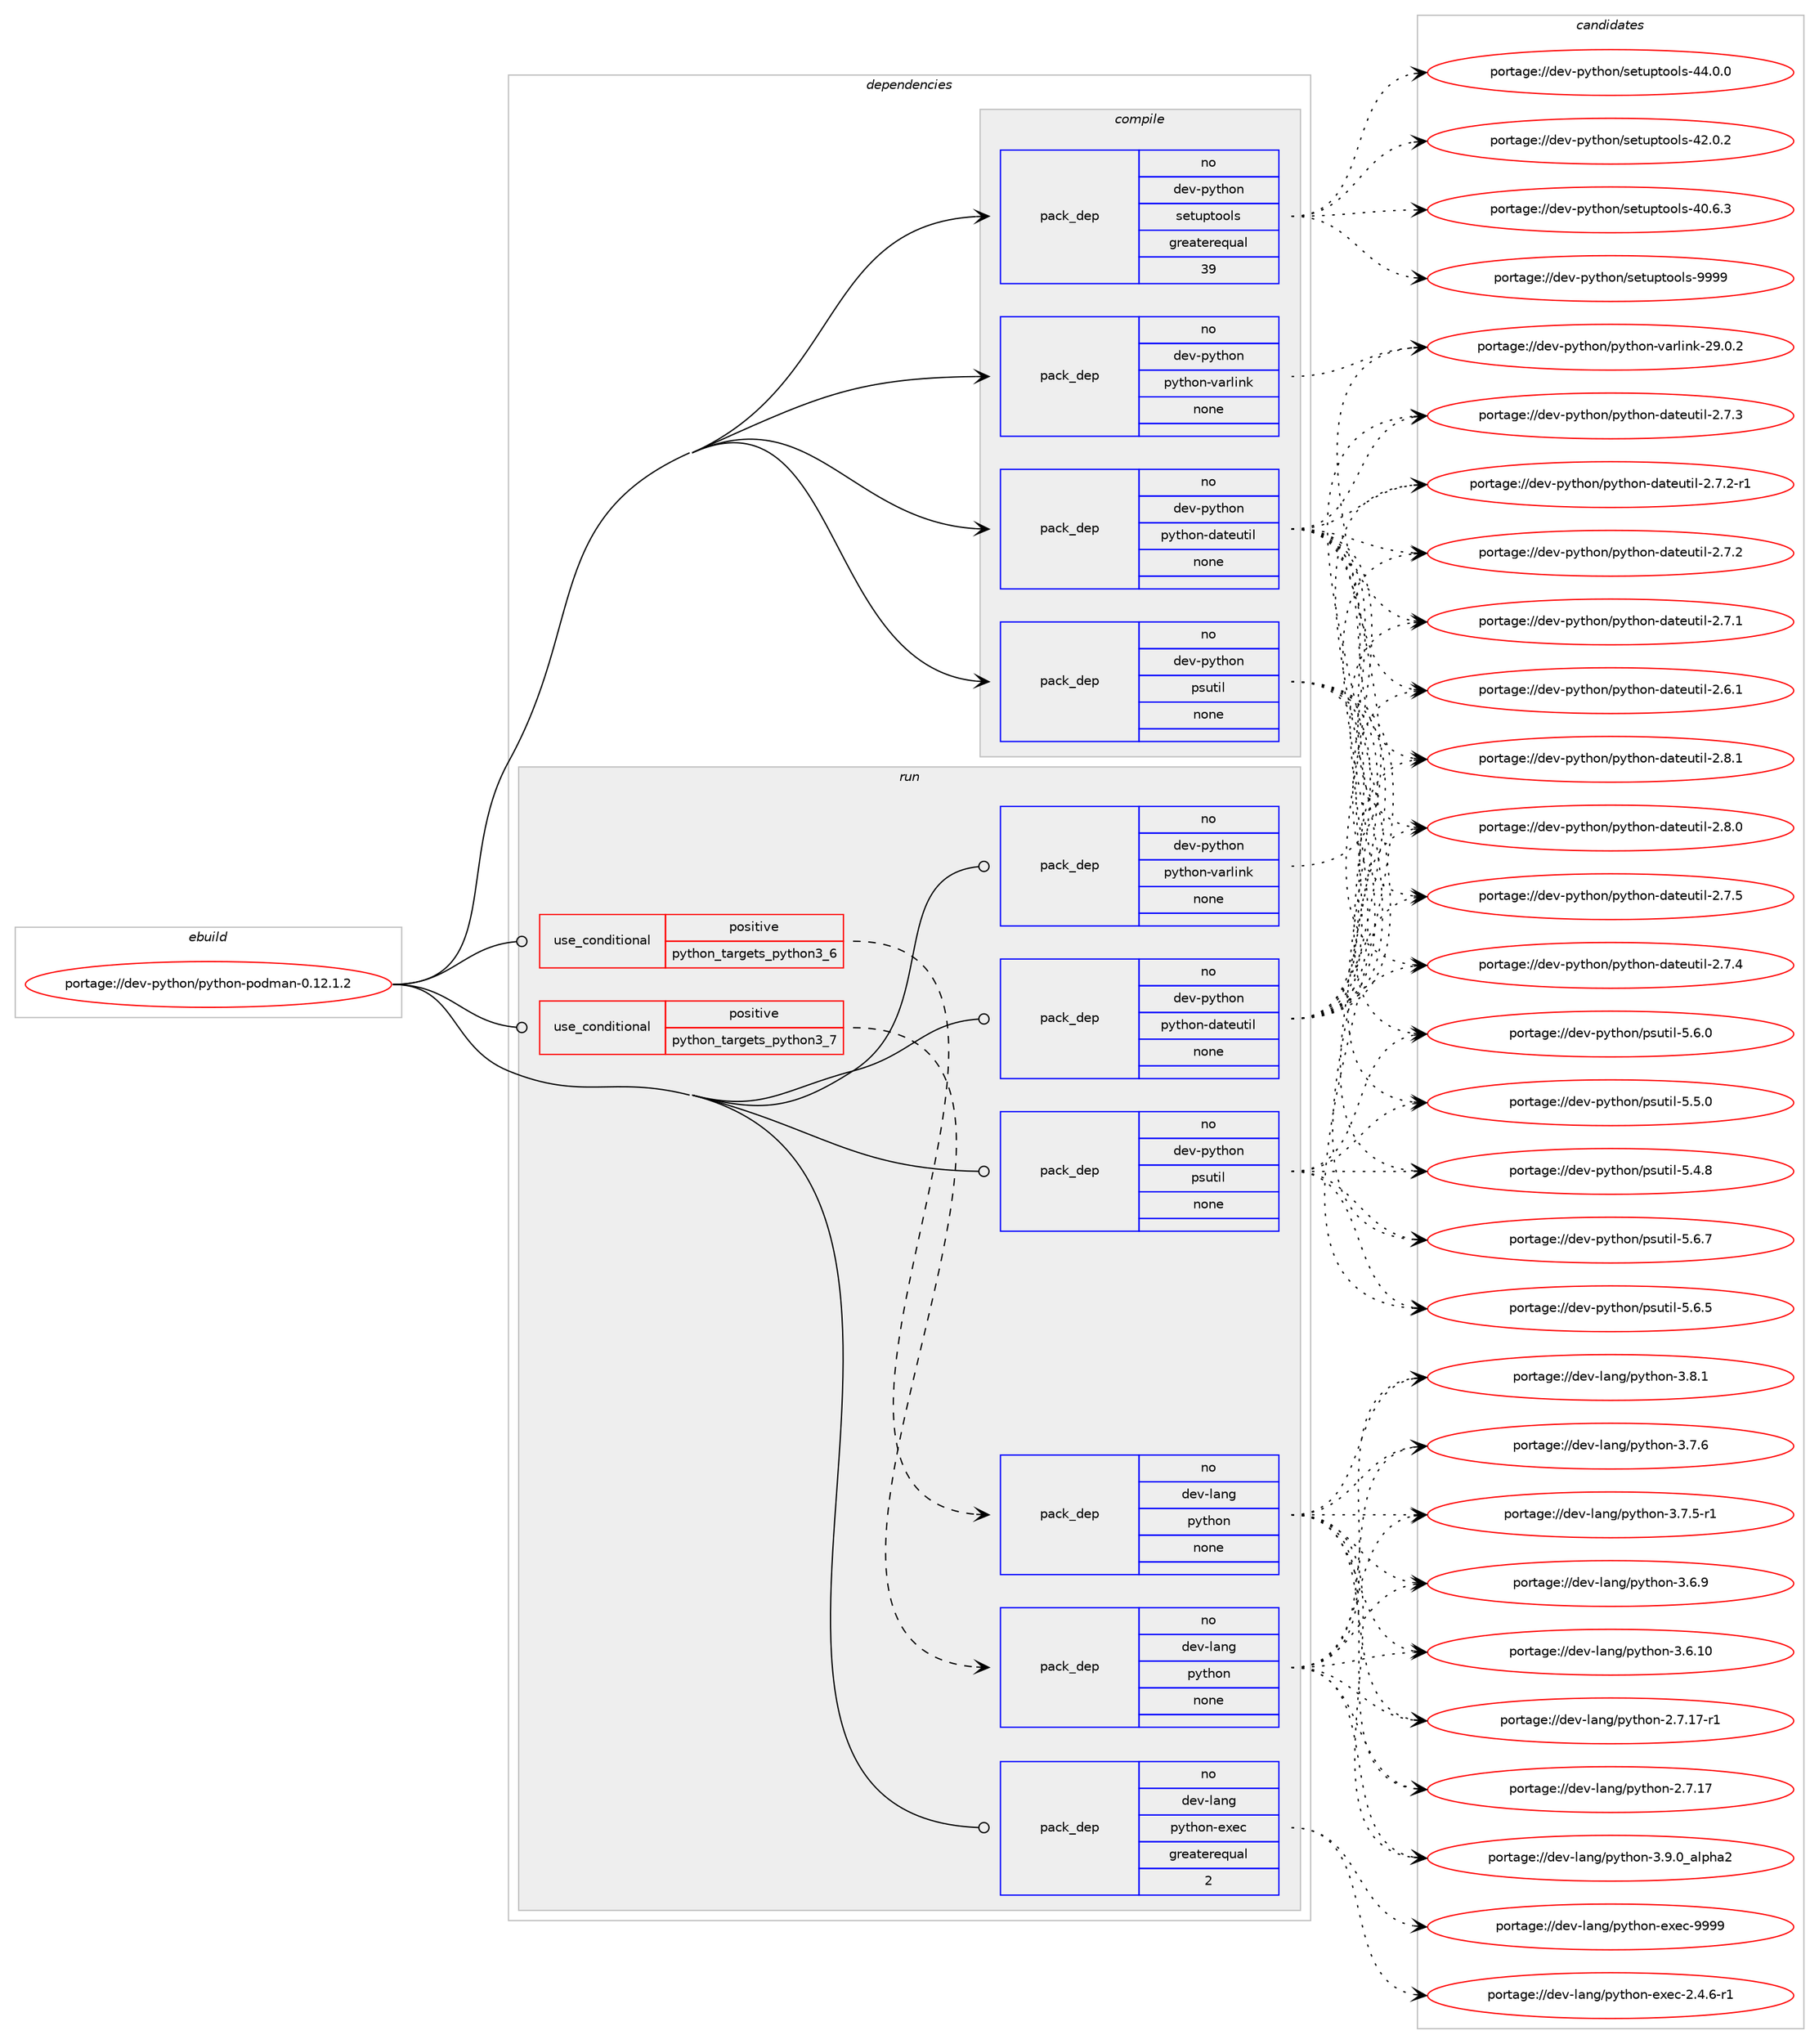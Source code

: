 digraph prolog {

# *************
# Graph options
# *************

newrank=true;
concentrate=true;
compound=true;
graph [rankdir=LR,fontname=Helvetica,fontsize=10,ranksep=1.5];#, ranksep=2.5, nodesep=0.2];
edge  [arrowhead=vee];
node  [fontname=Helvetica,fontsize=10];

# **********
# The ebuild
# **********

subgraph cluster_leftcol {
color=gray;
label=<<i>ebuild</i>>;
id [label="portage://dev-python/python-podman-0.12.1.2", color=red, width=4, href="../dev-python/python-podman-0.12.1.2.svg"];
}

# ****************
# The dependencies
# ****************

subgraph cluster_midcol {
color=gray;
label=<<i>dependencies</i>>;
subgraph cluster_compile {
fillcolor="#eeeeee";
style=filled;
label=<<i>compile</i>>;
subgraph pack318650 {
dependency431141 [label=<<TABLE BORDER="0" CELLBORDER="1" CELLSPACING="0" CELLPADDING="4" WIDTH="220"><TR><TD ROWSPAN="6" CELLPADDING="30">pack_dep</TD></TR><TR><TD WIDTH="110">no</TD></TR><TR><TD>dev-python</TD></TR><TR><TD>psutil</TD></TR><TR><TD>none</TD></TR><TR><TD></TD></TR></TABLE>>, shape=none, color=blue];
}
id:e -> dependency431141:w [weight=20,style="solid",arrowhead="vee"];
subgraph pack318651 {
dependency431142 [label=<<TABLE BORDER="0" CELLBORDER="1" CELLSPACING="0" CELLPADDING="4" WIDTH="220"><TR><TD ROWSPAN="6" CELLPADDING="30">pack_dep</TD></TR><TR><TD WIDTH="110">no</TD></TR><TR><TD>dev-python</TD></TR><TR><TD>python-dateutil</TD></TR><TR><TD>none</TD></TR><TR><TD></TD></TR></TABLE>>, shape=none, color=blue];
}
id:e -> dependency431142:w [weight=20,style="solid",arrowhead="vee"];
subgraph pack318652 {
dependency431143 [label=<<TABLE BORDER="0" CELLBORDER="1" CELLSPACING="0" CELLPADDING="4" WIDTH="220"><TR><TD ROWSPAN="6" CELLPADDING="30">pack_dep</TD></TR><TR><TD WIDTH="110">no</TD></TR><TR><TD>dev-python</TD></TR><TR><TD>python-varlink</TD></TR><TR><TD>none</TD></TR><TR><TD></TD></TR></TABLE>>, shape=none, color=blue];
}
id:e -> dependency431143:w [weight=20,style="solid",arrowhead="vee"];
subgraph pack318653 {
dependency431144 [label=<<TABLE BORDER="0" CELLBORDER="1" CELLSPACING="0" CELLPADDING="4" WIDTH="220"><TR><TD ROWSPAN="6" CELLPADDING="30">pack_dep</TD></TR><TR><TD WIDTH="110">no</TD></TR><TR><TD>dev-python</TD></TR><TR><TD>setuptools</TD></TR><TR><TD>greaterequal</TD></TR><TR><TD>39</TD></TR></TABLE>>, shape=none, color=blue];
}
id:e -> dependency431144:w [weight=20,style="solid",arrowhead="vee"];
}
subgraph cluster_compileandrun {
fillcolor="#eeeeee";
style=filled;
label=<<i>compile and run</i>>;
}
subgraph cluster_run {
fillcolor="#eeeeee";
style=filled;
label=<<i>run</i>>;
subgraph cond107576 {
dependency431145 [label=<<TABLE BORDER="0" CELLBORDER="1" CELLSPACING="0" CELLPADDING="4"><TR><TD ROWSPAN="3" CELLPADDING="10">use_conditional</TD></TR><TR><TD>positive</TD></TR><TR><TD>python_targets_python3_6</TD></TR></TABLE>>, shape=none, color=red];
subgraph pack318654 {
dependency431146 [label=<<TABLE BORDER="0" CELLBORDER="1" CELLSPACING="0" CELLPADDING="4" WIDTH="220"><TR><TD ROWSPAN="6" CELLPADDING="30">pack_dep</TD></TR><TR><TD WIDTH="110">no</TD></TR><TR><TD>dev-lang</TD></TR><TR><TD>python</TD></TR><TR><TD>none</TD></TR><TR><TD></TD></TR></TABLE>>, shape=none, color=blue];
}
dependency431145:e -> dependency431146:w [weight=20,style="dashed",arrowhead="vee"];
}
id:e -> dependency431145:w [weight=20,style="solid",arrowhead="odot"];
subgraph cond107577 {
dependency431147 [label=<<TABLE BORDER="0" CELLBORDER="1" CELLSPACING="0" CELLPADDING="4"><TR><TD ROWSPAN="3" CELLPADDING="10">use_conditional</TD></TR><TR><TD>positive</TD></TR><TR><TD>python_targets_python3_7</TD></TR></TABLE>>, shape=none, color=red];
subgraph pack318655 {
dependency431148 [label=<<TABLE BORDER="0" CELLBORDER="1" CELLSPACING="0" CELLPADDING="4" WIDTH="220"><TR><TD ROWSPAN="6" CELLPADDING="30">pack_dep</TD></TR><TR><TD WIDTH="110">no</TD></TR><TR><TD>dev-lang</TD></TR><TR><TD>python</TD></TR><TR><TD>none</TD></TR><TR><TD></TD></TR></TABLE>>, shape=none, color=blue];
}
dependency431147:e -> dependency431148:w [weight=20,style="dashed",arrowhead="vee"];
}
id:e -> dependency431147:w [weight=20,style="solid",arrowhead="odot"];
subgraph pack318656 {
dependency431149 [label=<<TABLE BORDER="0" CELLBORDER="1" CELLSPACING="0" CELLPADDING="4" WIDTH="220"><TR><TD ROWSPAN="6" CELLPADDING="30">pack_dep</TD></TR><TR><TD WIDTH="110">no</TD></TR><TR><TD>dev-lang</TD></TR><TR><TD>python-exec</TD></TR><TR><TD>greaterequal</TD></TR><TR><TD>2</TD></TR></TABLE>>, shape=none, color=blue];
}
id:e -> dependency431149:w [weight=20,style="solid",arrowhead="odot"];
subgraph pack318657 {
dependency431150 [label=<<TABLE BORDER="0" CELLBORDER="1" CELLSPACING="0" CELLPADDING="4" WIDTH="220"><TR><TD ROWSPAN="6" CELLPADDING="30">pack_dep</TD></TR><TR><TD WIDTH="110">no</TD></TR><TR><TD>dev-python</TD></TR><TR><TD>psutil</TD></TR><TR><TD>none</TD></TR><TR><TD></TD></TR></TABLE>>, shape=none, color=blue];
}
id:e -> dependency431150:w [weight=20,style="solid",arrowhead="odot"];
subgraph pack318658 {
dependency431151 [label=<<TABLE BORDER="0" CELLBORDER="1" CELLSPACING="0" CELLPADDING="4" WIDTH="220"><TR><TD ROWSPAN="6" CELLPADDING="30">pack_dep</TD></TR><TR><TD WIDTH="110">no</TD></TR><TR><TD>dev-python</TD></TR><TR><TD>python-dateutil</TD></TR><TR><TD>none</TD></TR><TR><TD></TD></TR></TABLE>>, shape=none, color=blue];
}
id:e -> dependency431151:w [weight=20,style="solid",arrowhead="odot"];
subgraph pack318659 {
dependency431152 [label=<<TABLE BORDER="0" CELLBORDER="1" CELLSPACING="0" CELLPADDING="4" WIDTH="220"><TR><TD ROWSPAN="6" CELLPADDING="30">pack_dep</TD></TR><TR><TD WIDTH="110">no</TD></TR><TR><TD>dev-python</TD></TR><TR><TD>python-varlink</TD></TR><TR><TD>none</TD></TR><TR><TD></TD></TR></TABLE>>, shape=none, color=blue];
}
id:e -> dependency431152:w [weight=20,style="solid",arrowhead="odot"];
}
}

# **************
# The candidates
# **************

subgraph cluster_choices {
rank=same;
color=gray;
label=<<i>candidates</i>>;

subgraph choice318650 {
color=black;
nodesep=1;
choice1001011184511212111610411111047112115117116105108455346544655 [label="portage://dev-python/psutil-5.6.7", color=red, width=4,href="../dev-python/psutil-5.6.7.svg"];
choice1001011184511212111610411111047112115117116105108455346544653 [label="portage://dev-python/psutil-5.6.5", color=red, width=4,href="../dev-python/psutil-5.6.5.svg"];
choice1001011184511212111610411111047112115117116105108455346544648 [label="portage://dev-python/psutil-5.6.0", color=red, width=4,href="../dev-python/psutil-5.6.0.svg"];
choice1001011184511212111610411111047112115117116105108455346534648 [label="portage://dev-python/psutil-5.5.0", color=red, width=4,href="../dev-python/psutil-5.5.0.svg"];
choice1001011184511212111610411111047112115117116105108455346524656 [label="portage://dev-python/psutil-5.4.8", color=red, width=4,href="../dev-python/psutil-5.4.8.svg"];
dependency431141:e -> choice1001011184511212111610411111047112115117116105108455346544655:w [style=dotted,weight="100"];
dependency431141:e -> choice1001011184511212111610411111047112115117116105108455346544653:w [style=dotted,weight="100"];
dependency431141:e -> choice1001011184511212111610411111047112115117116105108455346544648:w [style=dotted,weight="100"];
dependency431141:e -> choice1001011184511212111610411111047112115117116105108455346534648:w [style=dotted,weight="100"];
dependency431141:e -> choice1001011184511212111610411111047112115117116105108455346524656:w [style=dotted,weight="100"];
}
subgraph choice318651 {
color=black;
nodesep=1;
choice10010111845112121116104111110471121211161041111104510097116101117116105108455046564649 [label="portage://dev-python/python-dateutil-2.8.1", color=red, width=4,href="../dev-python/python-dateutil-2.8.1.svg"];
choice10010111845112121116104111110471121211161041111104510097116101117116105108455046564648 [label="portage://dev-python/python-dateutil-2.8.0", color=red, width=4,href="../dev-python/python-dateutil-2.8.0.svg"];
choice10010111845112121116104111110471121211161041111104510097116101117116105108455046554653 [label="portage://dev-python/python-dateutil-2.7.5", color=red, width=4,href="../dev-python/python-dateutil-2.7.5.svg"];
choice10010111845112121116104111110471121211161041111104510097116101117116105108455046554652 [label="portage://dev-python/python-dateutil-2.7.4", color=red, width=4,href="../dev-python/python-dateutil-2.7.4.svg"];
choice10010111845112121116104111110471121211161041111104510097116101117116105108455046554651 [label="portage://dev-python/python-dateutil-2.7.3", color=red, width=4,href="../dev-python/python-dateutil-2.7.3.svg"];
choice100101118451121211161041111104711212111610411111045100971161011171161051084550465546504511449 [label="portage://dev-python/python-dateutil-2.7.2-r1", color=red, width=4,href="../dev-python/python-dateutil-2.7.2-r1.svg"];
choice10010111845112121116104111110471121211161041111104510097116101117116105108455046554650 [label="portage://dev-python/python-dateutil-2.7.2", color=red, width=4,href="../dev-python/python-dateutil-2.7.2.svg"];
choice10010111845112121116104111110471121211161041111104510097116101117116105108455046554649 [label="portage://dev-python/python-dateutil-2.7.1", color=red, width=4,href="../dev-python/python-dateutil-2.7.1.svg"];
choice10010111845112121116104111110471121211161041111104510097116101117116105108455046544649 [label="portage://dev-python/python-dateutil-2.6.1", color=red, width=4,href="../dev-python/python-dateutil-2.6.1.svg"];
dependency431142:e -> choice10010111845112121116104111110471121211161041111104510097116101117116105108455046564649:w [style=dotted,weight="100"];
dependency431142:e -> choice10010111845112121116104111110471121211161041111104510097116101117116105108455046564648:w [style=dotted,weight="100"];
dependency431142:e -> choice10010111845112121116104111110471121211161041111104510097116101117116105108455046554653:w [style=dotted,weight="100"];
dependency431142:e -> choice10010111845112121116104111110471121211161041111104510097116101117116105108455046554652:w [style=dotted,weight="100"];
dependency431142:e -> choice10010111845112121116104111110471121211161041111104510097116101117116105108455046554651:w [style=dotted,weight="100"];
dependency431142:e -> choice100101118451121211161041111104711212111610411111045100971161011171161051084550465546504511449:w [style=dotted,weight="100"];
dependency431142:e -> choice10010111845112121116104111110471121211161041111104510097116101117116105108455046554650:w [style=dotted,weight="100"];
dependency431142:e -> choice10010111845112121116104111110471121211161041111104510097116101117116105108455046554649:w [style=dotted,weight="100"];
dependency431142:e -> choice10010111845112121116104111110471121211161041111104510097116101117116105108455046544649:w [style=dotted,weight="100"];
}
subgraph choice318652 {
color=black;
nodesep=1;
choice1001011184511212111610411111047112121116104111110451189711410810511010745505746484650 [label="portage://dev-python/python-varlink-29.0.2", color=red, width=4,href="../dev-python/python-varlink-29.0.2.svg"];
dependency431143:e -> choice1001011184511212111610411111047112121116104111110451189711410810511010745505746484650:w [style=dotted,weight="100"];
}
subgraph choice318653 {
color=black;
nodesep=1;
choice10010111845112121116104111110471151011161171121161111111081154557575757 [label="portage://dev-python/setuptools-9999", color=red, width=4,href="../dev-python/setuptools-9999.svg"];
choice100101118451121211161041111104711510111611711211611111110811545525246484648 [label="portage://dev-python/setuptools-44.0.0", color=red, width=4,href="../dev-python/setuptools-44.0.0.svg"];
choice100101118451121211161041111104711510111611711211611111110811545525046484650 [label="portage://dev-python/setuptools-42.0.2", color=red, width=4,href="../dev-python/setuptools-42.0.2.svg"];
choice100101118451121211161041111104711510111611711211611111110811545524846544651 [label="portage://dev-python/setuptools-40.6.3", color=red, width=4,href="../dev-python/setuptools-40.6.3.svg"];
dependency431144:e -> choice10010111845112121116104111110471151011161171121161111111081154557575757:w [style=dotted,weight="100"];
dependency431144:e -> choice100101118451121211161041111104711510111611711211611111110811545525246484648:w [style=dotted,weight="100"];
dependency431144:e -> choice100101118451121211161041111104711510111611711211611111110811545525046484650:w [style=dotted,weight="100"];
dependency431144:e -> choice100101118451121211161041111104711510111611711211611111110811545524846544651:w [style=dotted,weight="100"];
}
subgraph choice318654 {
color=black;
nodesep=1;
choice10010111845108971101034711212111610411111045514657464895971081121049750 [label="portage://dev-lang/python-3.9.0_alpha2", color=red, width=4,href="../dev-lang/python-3.9.0_alpha2.svg"];
choice100101118451089711010347112121116104111110455146564649 [label="portage://dev-lang/python-3.8.1", color=red, width=4,href="../dev-lang/python-3.8.1.svg"];
choice100101118451089711010347112121116104111110455146554654 [label="portage://dev-lang/python-3.7.6", color=red, width=4,href="../dev-lang/python-3.7.6.svg"];
choice1001011184510897110103471121211161041111104551465546534511449 [label="portage://dev-lang/python-3.7.5-r1", color=red, width=4,href="../dev-lang/python-3.7.5-r1.svg"];
choice100101118451089711010347112121116104111110455146544657 [label="portage://dev-lang/python-3.6.9", color=red, width=4,href="../dev-lang/python-3.6.9.svg"];
choice10010111845108971101034711212111610411111045514654464948 [label="portage://dev-lang/python-3.6.10", color=red, width=4,href="../dev-lang/python-3.6.10.svg"];
choice100101118451089711010347112121116104111110455046554649554511449 [label="portage://dev-lang/python-2.7.17-r1", color=red, width=4,href="../dev-lang/python-2.7.17-r1.svg"];
choice10010111845108971101034711212111610411111045504655464955 [label="portage://dev-lang/python-2.7.17", color=red, width=4,href="../dev-lang/python-2.7.17.svg"];
dependency431146:e -> choice10010111845108971101034711212111610411111045514657464895971081121049750:w [style=dotted,weight="100"];
dependency431146:e -> choice100101118451089711010347112121116104111110455146564649:w [style=dotted,weight="100"];
dependency431146:e -> choice100101118451089711010347112121116104111110455146554654:w [style=dotted,weight="100"];
dependency431146:e -> choice1001011184510897110103471121211161041111104551465546534511449:w [style=dotted,weight="100"];
dependency431146:e -> choice100101118451089711010347112121116104111110455146544657:w [style=dotted,weight="100"];
dependency431146:e -> choice10010111845108971101034711212111610411111045514654464948:w [style=dotted,weight="100"];
dependency431146:e -> choice100101118451089711010347112121116104111110455046554649554511449:w [style=dotted,weight="100"];
dependency431146:e -> choice10010111845108971101034711212111610411111045504655464955:w [style=dotted,weight="100"];
}
subgraph choice318655 {
color=black;
nodesep=1;
choice10010111845108971101034711212111610411111045514657464895971081121049750 [label="portage://dev-lang/python-3.9.0_alpha2", color=red, width=4,href="../dev-lang/python-3.9.0_alpha2.svg"];
choice100101118451089711010347112121116104111110455146564649 [label="portage://dev-lang/python-3.8.1", color=red, width=4,href="../dev-lang/python-3.8.1.svg"];
choice100101118451089711010347112121116104111110455146554654 [label="portage://dev-lang/python-3.7.6", color=red, width=4,href="../dev-lang/python-3.7.6.svg"];
choice1001011184510897110103471121211161041111104551465546534511449 [label="portage://dev-lang/python-3.7.5-r1", color=red, width=4,href="../dev-lang/python-3.7.5-r1.svg"];
choice100101118451089711010347112121116104111110455146544657 [label="portage://dev-lang/python-3.6.9", color=red, width=4,href="../dev-lang/python-3.6.9.svg"];
choice10010111845108971101034711212111610411111045514654464948 [label="portage://dev-lang/python-3.6.10", color=red, width=4,href="../dev-lang/python-3.6.10.svg"];
choice100101118451089711010347112121116104111110455046554649554511449 [label="portage://dev-lang/python-2.7.17-r1", color=red, width=4,href="../dev-lang/python-2.7.17-r1.svg"];
choice10010111845108971101034711212111610411111045504655464955 [label="portage://dev-lang/python-2.7.17", color=red, width=4,href="../dev-lang/python-2.7.17.svg"];
dependency431148:e -> choice10010111845108971101034711212111610411111045514657464895971081121049750:w [style=dotted,weight="100"];
dependency431148:e -> choice100101118451089711010347112121116104111110455146564649:w [style=dotted,weight="100"];
dependency431148:e -> choice100101118451089711010347112121116104111110455146554654:w [style=dotted,weight="100"];
dependency431148:e -> choice1001011184510897110103471121211161041111104551465546534511449:w [style=dotted,weight="100"];
dependency431148:e -> choice100101118451089711010347112121116104111110455146544657:w [style=dotted,weight="100"];
dependency431148:e -> choice10010111845108971101034711212111610411111045514654464948:w [style=dotted,weight="100"];
dependency431148:e -> choice100101118451089711010347112121116104111110455046554649554511449:w [style=dotted,weight="100"];
dependency431148:e -> choice10010111845108971101034711212111610411111045504655464955:w [style=dotted,weight="100"];
}
subgraph choice318656 {
color=black;
nodesep=1;
choice10010111845108971101034711212111610411111045101120101994557575757 [label="portage://dev-lang/python-exec-9999", color=red, width=4,href="../dev-lang/python-exec-9999.svg"];
choice10010111845108971101034711212111610411111045101120101994550465246544511449 [label="portage://dev-lang/python-exec-2.4.6-r1", color=red, width=4,href="../dev-lang/python-exec-2.4.6-r1.svg"];
dependency431149:e -> choice10010111845108971101034711212111610411111045101120101994557575757:w [style=dotted,weight="100"];
dependency431149:e -> choice10010111845108971101034711212111610411111045101120101994550465246544511449:w [style=dotted,weight="100"];
}
subgraph choice318657 {
color=black;
nodesep=1;
choice1001011184511212111610411111047112115117116105108455346544655 [label="portage://dev-python/psutil-5.6.7", color=red, width=4,href="../dev-python/psutil-5.6.7.svg"];
choice1001011184511212111610411111047112115117116105108455346544653 [label="portage://dev-python/psutil-5.6.5", color=red, width=4,href="../dev-python/psutil-5.6.5.svg"];
choice1001011184511212111610411111047112115117116105108455346544648 [label="portage://dev-python/psutil-5.6.0", color=red, width=4,href="../dev-python/psutil-5.6.0.svg"];
choice1001011184511212111610411111047112115117116105108455346534648 [label="portage://dev-python/psutil-5.5.0", color=red, width=4,href="../dev-python/psutil-5.5.0.svg"];
choice1001011184511212111610411111047112115117116105108455346524656 [label="portage://dev-python/psutil-5.4.8", color=red, width=4,href="../dev-python/psutil-5.4.8.svg"];
dependency431150:e -> choice1001011184511212111610411111047112115117116105108455346544655:w [style=dotted,weight="100"];
dependency431150:e -> choice1001011184511212111610411111047112115117116105108455346544653:w [style=dotted,weight="100"];
dependency431150:e -> choice1001011184511212111610411111047112115117116105108455346544648:w [style=dotted,weight="100"];
dependency431150:e -> choice1001011184511212111610411111047112115117116105108455346534648:w [style=dotted,weight="100"];
dependency431150:e -> choice1001011184511212111610411111047112115117116105108455346524656:w [style=dotted,weight="100"];
}
subgraph choice318658 {
color=black;
nodesep=1;
choice10010111845112121116104111110471121211161041111104510097116101117116105108455046564649 [label="portage://dev-python/python-dateutil-2.8.1", color=red, width=4,href="../dev-python/python-dateutil-2.8.1.svg"];
choice10010111845112121116104111110471121211161041111104510097116101117116105108455046564648 [label="portage://dev-python/python-dateutil-2.8.0", color=red, width=4,href="../dev-python/python-dateutil-2.8.0.svg"];
choice10010111845112121116104111110471121211161041111104510097116101117116105108455046554653 [label="portage://dev-python/python-dateutil-2.7.5", color=red, width=4,href="../dev-python/python-dateutil-2.7.5.svg"];
choice10010111845112121116104111110471121211161041111104510097116101117116105108455046554652 [label="portage://dev-python/python-dateutil-2.7.4", color=red, width=4,href="../dev-python/python-dateutil-2.7.4.svg"];
choice10010111845112121116104111110471121211161041111104510097116101117116105108455046554651 [label="portage://dev-python/python-dateutil-2.7.3", color=red, width=4,href="../dev-python/python-dateutil-2.7.3.svg"];
choice100101118451121211161041111104711212111610411111045100971161011171161051084550465546504511449 [label="portage://dev-python/python-dateutil-2.7.2-r1", color=red, width=4,href="../dev-python/python-dateutil-2.7.2-r1.svg"];
choice10010111845112121116104111110471121211161041111104510097116101117116105108455046554650 [label="portage://dev-python/python-dateutil-2.7.2", color=red, width=4,href="../dev-python/python-dateutil-2.7.2.svg"];
choice10010111845112121116104111110471121211161041111104510097116101117116105108455046554649 [label="portage://dev-python/python-dateutil-2.7.1", color=red, width=4,href="../dev-python/python-dateutil-2.7.1.svg"];
choice10010111845112121116104111110471121211161041111104510097116101117116105108455046544649 [label="portage://dev-python/python-dateutil-2.6.1", color=red, width=4,href="../dev-python/python-dateutil-2.6.1.svg"];
dependency431151:e -> choice10010111845112121116104111110471121211161041111104510097116101117116105108455046564649:w [style=dotted,weight="100"];
dependency431151:e -> choice10010111845112121116104111110471121211161041111104510097116101117116105108455046564648:w [style=dotted,weight="100"];
dependency431151:e -> choice10010111845112121116104111110471121211161041111104510097116101117116105108455046554653:w [style=dotted,weight="100"];
dependency431151:e -> choice10010111845112121116104111110471121211161041111104510097116101117116105108455046554652:w [style=dotted,weight="100"];
dependency431151:e -> choice10010111845112121116104111110471121211161041111104510097116101117116105108455046554651:w [style=dotted,weight="100"];
dependency431151:e -> choice100101118451121211161041111104711212111610411111045100971161011171161051084550465546504511449:w [style=dotted,weight="100"];
dependency431151:e -> choice10010111845112121116104111110471121211161041111104510097116101117116105108455046554650:w [style=dotted,weight="100"];
dependency431151:e -> choice10010111845112121116104111110471121211161041111104510097116101117116105108455046554649:w [style=dotted,weight="100"];
dependency431151:e -> choice10010111845112121116104111110471121211161041111104510097116101117116105108455046544649:w [style=dotted,weight="100"];
}
subgraph choice318659 {
color=black;
nodesep=1;
choice1001011184511212111610411111047112121116104111110451189711410810511010745505746484650 [label="portage://dev-python/python-varlink-29.0.2", color=red, width=4,href="../dev-python/python-varlink-29.0.2.svg"];
dependency431152:e -> choice1001011184511212111610411111047112121116104111110451189711410810511010745505746484650:w [style=dotted,weight="100"];
}
}

}

